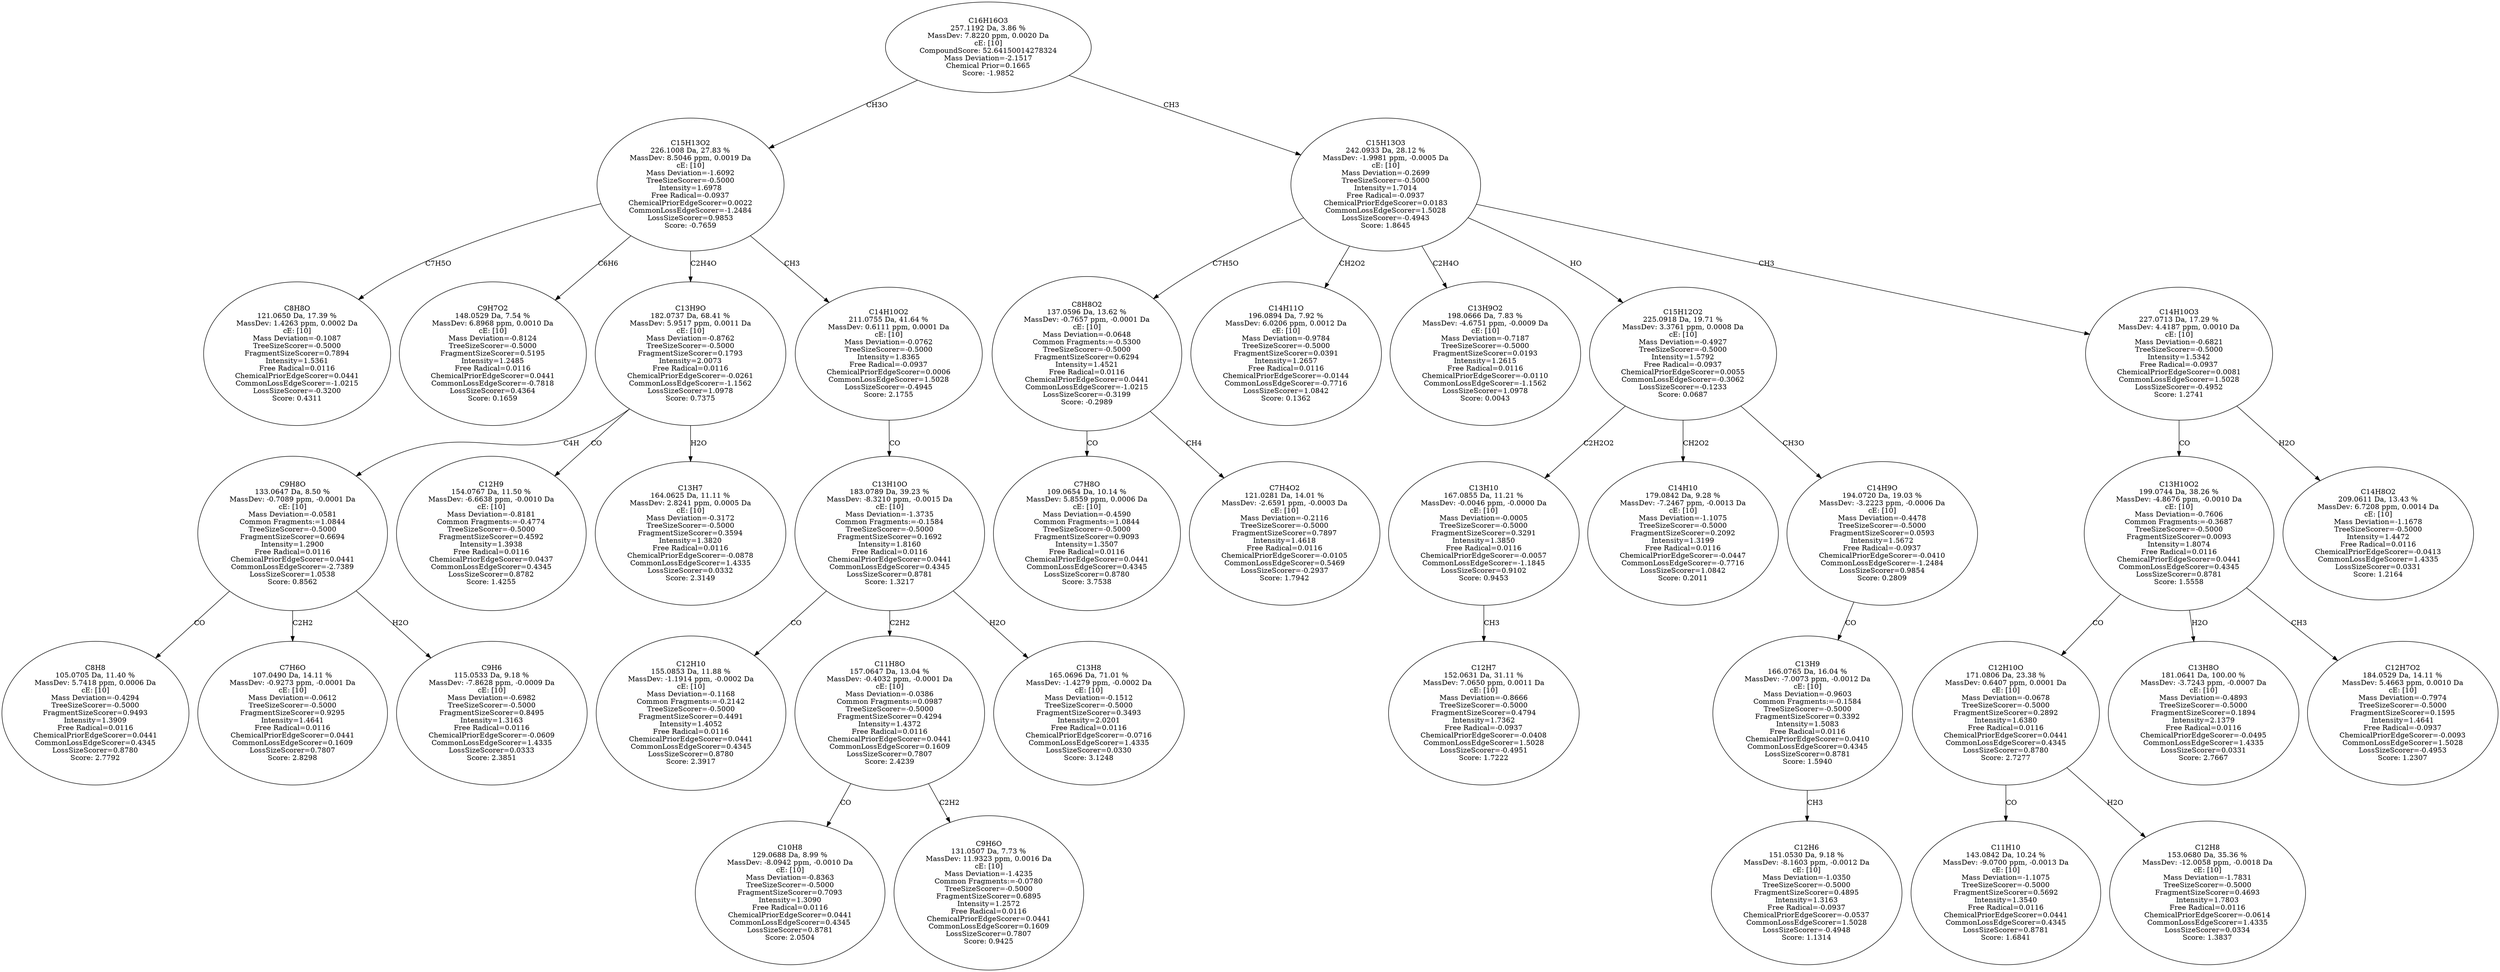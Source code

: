 strict digraph {
v1 [label="C8H8O\n121.0650 Da, 17.39 %\nMassDev: 1.4263 ppm, 0.0002 Da\ncE: [10]\nMass Deviation=-0.1087\nTreeSizeScorer=-0.5000\nFragmentSizeScorer=0.7894\nIntensity=1.5361\nFree Radical=0.0116\nChemicalPriorEdgeScorer=0.0441\nCommonLossEdgeScorer=-1.0215\nLossSizeScorer=-0.3200\nScore: 0.4311"];
v2 [label="C9H7O2\n148.0529 Da, 7.54 %\nMassDev: 6.8968 ppm, 0.0010 Da\ncE: [10]\nMass Deviation=-0.8124\nTreeSizeScorer=-0.5000\nFragmentSizeScorer=0.5195\nIntensity=1.2485\nFree Radical=0.0116\nChemicalPriorEdgeScorer=0.0441\nCommonLossEdgeScorer=-0.7818\nLossSizeScorer=0.4364\nScore: 0.1659"];
v3 [label="C8H8\n105.0705 Da, 11.40 %\nMassDev: 5.7418 ppm, 0.0006 Da\ncE: [10]\nMass Deviation=-0.4294\nTreeSizeScorer=-0.5000\nFragmentSizeScorer=0.9493\nIntensity=1.3909\nFree Radical=0.0116\nChemicalPriorEdgeScorer=0.0441\nCommonLossEdgeScorer=0.4345\nLossSizeScorer=0.8780\nScore: 2.7792"];
v4 [label="C7H6O\n107.0490 Da, 14.11 %\nMassDev: -0.9273 ppm, -0.0001 Da\ncE: [10]\nMass Deviation=-0.0612\nTreeSizeScorer=-0.5000\nFragmentSizeScorer=0.9295\nIntensity=1.4641\nFree Radical=0.0116\nChemicalPriorEdgeScorer=0.0441\nCommonLossEdgeScorer=0.1609\nLossSizeScorer=0.7807\nScore: 2.8298"];
v5 [label="C9H6\n115.0533 Da, 9.18 %\nMassDev: -7.8628 ppm, -0.0009 Da\ncE: [10]\nMass Deviation=-0.6982\nTreeSizeScorer=-0.5000\nFragmentSizeScorer=0.8495\nIntensity=1.3163\nFree Radical=0.0116\nChemicalPriorEdgeScorer=-0.0609\nCommonLossEdgeScorer=1.4335\nLossSizeScorer=0.0333\nScore: 2.3851"];
v6 [label="C9H8O\n133.0647 Da, 8.50 %\nMassDev: -0.7089 ppm, -0.0001 Da\ncE: [10]\nMass Deviation=-0.0581\nCommon Fragments:=1.0844\nTreeSizeScorer=-0.5000\nFragmentSizeScorer=0.6694\nIntensity=1.2900\nFree Radical=0.0116\nChemicalPriorEdgeScorer=0.0441\nCommonLossEdgeScorer=-2.7389\nLossSizeScorer=1.0538\nScore: 0.8562"];
v7 [label="C12H9\n154.0767 Da, 11.50 %\nMassDev: -6.6638 ppm, -0.0010 Da\ncE: [10]\nMass Deviation=-0.8181\nCommon Fragments:=-0.4774\nTreeSizeScorer=-0.5000\nFragmentSizeScorer=0.4592\nIntensity=1.3938\nFree Radical=0.0116\nChemicalPriorEdgeScorer=0.0437\nCommonLossEdgeScorer=0.4345\nLossSizeScorer=0.8782\nScore: 1.4255"];
v8 [label="C13H7\n164.0625 Da, 11.11 %\nMassDev: 2.8241 ppm, 0.0005 Da\ncE: [10]\nMass Deviation=-0.3172\nTreeSizeScorer=-0.5000\nFragmentSizeScorer=0.3594\nIntensity=1.3820\nFree Radical=0.0116\nChemicalPriorEdgeScorer=-0.0878\nCommonLossEdgeScorer=1.4335\nLossSizeScorer=0.0332\nScore: 2.3149"];
v9 [label="C13H9O\n182.0737 Da, 68.41 %\nMassDev: 5.9517 ppm, 0.0011 Da\ncE: [10]\nMass Deviation=-0.8762\nTreeSizeScorer=-0.5000\nFragmentSizeScorer=0.1793\nIntensity=2.0073\nFree Radical=0.0116\nChemicalPriorEdgeScorer=-0.0261\nCommonLossEdgeScorer=-1.1562\nLossSizeScorer=1.0978\nScore: 0.7375"];
v10 [label="C12H10\n155.0853 Da, 11.88 %\nMassDev: -1.1914 ppm, -0.0002 Da\ncE: [10]\nMass Deviation=-0.1168\nCommon Fragments:=-0.2142\nTreeSizeScorer=-0.5000\nFragmentSizeScorer=0.4491\nIntensity=1.4052\nFree Radical=0.0116\nChemicalPriorEdgeScorer=0.0441\nCommonLossEdgeScorer=0.4345\nLossSizeScorer=0.8780\nScore: 2.3917"];
v11 [label="C10H8\n129.0688 Da, 8.99 %\nMassDev: -8.0942 ppm, -0.0010 Da\ncE: [10]\nMass Deviation=-0.8363\nTreeSizeScorer=-0.5000\nFragmentSizeScorer=0.7093\nIntensity=1.3090\nFree Radical=0.0116\nChemicalPriorEdgeScorer=0.0441\nCommonLossEdgeScorer=0.4345\nLossSizeScorer=0.8781\nScore: 2.0504"];
v12 [label="C9H6O\n131.0507 Da, 7.73 %\nMassDev: 11.9323 ppm, 0.0016 Da\ncE: [10]\nMass Deviation=-1.4235\nCommon Fragments:=-0.0780\nTreeSizeScorer=-0.5000\nFragmentSizeScorer=0.6895\nIntensity=1.2572\nFree Radical=0.0116\nChemicalPriorEdgeScorer=0.0441\nCommonLossEdgeScorer=0.1609\nLossSizeScorer=0.7807\nScore: 0.9425"];
v13 [label="C11H8O\n157.0647 Da, 13.04 %\nMassDev: -0.4032 ppm, -0.0001 Da\ncE: [10]\nMass Deviation=-0.0386\nCommon Fragments:=0.0987\nTreeSizeScorer=-0.5000\nFragmentSizeScorer=0.4294\nIntensity=1.4372\nFree Radical=0.0116\nChemicalPriorEdgeScorer=0.0441\nCommonLossEdgeScorer=0.1609\nLossSizeScorer=0.7807\nScore: 2.4239"];
v14 [label="C13H8\n165.0696 Da, 71.01 %\nMassDev: -1.4279 ppm, -0.0002 Da\ncE: [10]\nMass Deviation=-0.1512\nTreeSizeScorer=-0.5000\nFragmentSizeScorer=0.3493\nIntensity=2.0201\nFree Radical=0.0116\nChemicalPriorEdgeScorer=-0.0716\nCommonLossEdgeScorer=1.4335\nLossSizeScorer=0.0330\nScore: 3.1248"];
v15 [label="C13H10O\n183.0789 Da, 39.23 %\nMassDev: -8.3210 ppm, -0.0015 Da\ncE: [10]\nMass Deviation=-1.3735\nCommon Fragments:=-0.1584\nTreeSizeScorer=-0.5000\nFragmentSizeScorer=0.1692\nIntensity=1.8160\nFree Radical=0.0116\nChemicalPriorEdgeScorer=0.0441\nCommonLossEdgeScorer=0.4345\nLossSizeScorer=0.8781\nScore: 1.3217"];
v16 [label="C14H10O2\n211.0755 Da, 41.64 %\nMassDev: 0.6111 ppm, 0.0001 Da\ncE: [10]\nMass Deviation=-0.0762\nTreeSizeScorer=-0.5000\nIntensity=1.8365\nFree Radical=-0.0937\nChemicalPriorEdgeScorer=0.0006\nCommonLossEdgeScorer=1.5028\nLossSizeScorer=-0.4945\nScore: 2.1755"];
v17 [label="C15H13O2\n226.1008 Da, 27.83 %\nMassDev: 8.5046 ppm, 0.0019 Da\ncE: [10]\nMass Deviation=-1.6092\nTreeSizeScorer=-0.5000\nIntensity=1.6978\nFree Radical=-0.0937\nChemicalPriorEdgeScorer=0.0022\nCommonLossEdgeScorer=-1.2484\nLossSizeScorer=0.9853\nScore: -0.7659"];
v18 [label="C7H8O\n109.0654 Da, 10.14 %\nMassDev: 5.8559 ppm, 0.0006 Da\ncE: [10]\nMass Deviation=-0.4590\nCommon Fragments:=1.0844\nTreeSizeScorer=-0.5000\nFragmentSizeScorer=0.9093\nIntensity=1.3507\nFree Radical=0.0116\nChemicalPriorEdgeScorer=0.0441\nCommonLossEdgeScorer=0.4345\nLossSizeScorer=0.8780\nScore: 3.7538"];
v19 [label="C7H4O2\n121.0281 Da, 14.01 %\nMassDev: -2.6591 ppm, -0.0003 Da\ncE: [10]\nMass Deviation=-0.2116\nTreeSizeScorer=-0.5000\nFragmentSizeScorer=0.7897\nIntensity=1.4618\nFree Radical=0.0116\nChemicalPriorEdgeScorer=-0.0105\nCommonLossEdgeScorer=0.5469\nLossSizeScorer=-0.2937\nScore: 1.7942"];
v20 [label="C8H8O2\n137.0596 Da, 13.62 %\nMassDev: -0.7657 ppm, -0.0001 Da\ncE: [10]\nMass Deviation=-0.0648\nCommon Fragments:=-0.5300\nTreeSizeScorer=-0.5000\nFragmentSizeScorer=0.6294\nIntensity=1.4521\nFree Radical=0.0116\nChemicalPriorEdgeScorer=0.0441\nCommonLossEdgeScorer=-1.0215\nLossSizeScorer=-0.3199\nScore: -0.2989"];
v21 [label="C14H11O\n196.0894 Da, 7.92 %\nMassDev: 6.0206 ppm, 0.0012 Da\ncE: [10]\nMass Deviation=-0.9784\nTreeSizeScorer=-0.5000\nFragmentSizeScorer=0.0391\nIntensity=1.2657\nFree Radical=0.0116\nChemicalPriorEdgeScorer=-0.0144\nCommonLossEdgeScorer=-0.7716\nLossSizeScorer=1.0842\nScore: 0.1362"];
v22 [label="C13H9O2\n198.0666 Da, 7.83 %\nMassDev: -4.6751 ppm, -0.0009 Da\ncE: [10]\nMass Deviation=-0.7187\nTreeSizeScorer=-0.5000\nFragmentSizeScorer=0.0193\nIntensity=1.2615\nFree Radical=0.0116\nChemicalPriorEdgeScorer=-0.0110\nCommonLossEdgeScorer=-1.1562\nLossSizeScorer=1.0978\nScore: 0.0043"];
v23 [label="C12H7\n152.0631 Da, 31.11 %\nMassDev: 7.0650 ppm, 0.0011 Da\ncE: [10]\nMass Deviation=-0.8666\nTreeSizeScorer=-0.5000\nFragmentSizeScorer=0.4794\nIntensity=1.7362\nFree Radical=-0.0937\nChemicalPriorEdgeScorer=-0.0408\nCommonLossEdgeScorer=1.5028\nLossSizeScorer=-0.4951\nScore: 1.7222"];
v24 [label="C13H10\n167.0855 Da, 11.21 %\nMassDev: -0.0046 ppm, -0.0000 Da\ncE: [10]\nMass Deviation=-0.0005\nTreeSizeScorer=-0.5000\nFragmentSizeScorer=0.3291\nIntensity=1.3850\nFree Radical=0.0116\nChemicalPriorEdgeScorer=-0.0057\nCommonLossEdgeScorer=-1.1845\nLossSizeScorer=0.9102\nScore: 0.9453"];
v25 [label="C14H10\n179.0842 Da, 9.28 %\nMassDev: -7.2467 ppm, -0.0013 Da\ncE: [10]\nMass Deviation=-1.1075\nTreeSizeScorer=-0.5000\nFragmentSizeScorer=0.2092\nIntensity=1.3199\nFree Radical=0.0116\nChemicalPriorEdgeScorer=-0.0447\nCommonLossEdgeScorer=-0.7716\nLossSizeScorer=1.0842\nScore: 0.2011"];
v26 [label="C12H6\n151.0530 Da, 9.18 %\nMassDev: -8.1603 ppm, -0.0012 Da\ncE: [10]\nMass Deviation=-1.0350\nTreeSizeScorer=-0.5000\nFragmentSizeScorer=0.4895\nIntensity=1.3163\nFree Radical=-0.0937\nChemicalPriorEdgeScorer=-0.0537\nCommonLossEdgeScorer=1.5028\nLossSizeScorer=-0.4948\nScore: 1.1314"];
v27 [label="C13H9\n166.0765 Da, 16.04 %\nMassDev: -7.0073 ppm, -0.0012 Da\ncE: [10]\nMass Deviation=-0.9603\nCommon Fragments:=-0.1584\nTreeSizeScorer=-0.5000\nFragmentSizeScorer=0.3392\nIntensity=1.5083\nFree Radical=0.0116\nChemicalPriorEdgeScorer=0.0410\nCommonLossEdgeScorer=0.4345\nLossSizeScorer=0.8781\nScore: 1.5940"];
v28 [label="C14H9O\n194.0720 Da, 19.03 %\nMassDev: -3.2223 ppm, -0.0006 Da\ncE: [10]\nMass Deviation=-0.4478\nTreeSizeScorer=-0.5000\nFragmentSizeScorer=0.0593\nIntensity=1.5672\nFree Radical=-0.0937\nChemicalPriorEdgeScorer=-0.0410\nCommonLossEdgeScorer=-1.2484\nLossSizeScorer=0.9854\nScore: 0.2809"];
v29 [label="C15H12O2\n225.0918 Da, 19.71 %\nMassDev: 3.3761 ppm, 0.0008 Da\ncE: [10]\nMass Deviation=-0.4927\nTreeSizeScorer=-0.5000\nIntensity=1.5792\nFree Radical=-0.0937\nChemicalPriorEdgeScorer=0.0055\nCommonLossEdgeScorer=-0.3062\nLossSizeScorer=-0.1233\nScore: 0.0687"];
v30 [label="C11H10\n143.0842 Da, 10.24 %\nMassDev: -9.0700 ppm, -0.0013 Da\ncE: [10]\nMass Deviation=-1.1075\nTreeSizeScorer=-0.5000\nFragmentSizeScorer=0.5692\nIntensity=1.3540\nFree Radical=0.0116\nChemicalPriorEdgeScorer=0.0441\nCommonLossEdgeScorer=0.4345\nLossSizeScorer=0.8781\nScore: 1.6841"];
v31 [label="C12H8\n153.0680 Da, 35.36 %\nMassDev: -12.0058 ppm, -0.0018 Da\ncE: [10]\nMass Deviation=-1.7831\nTreeSizeScorer=-0.5000\nFragmentSizeScorer=0.4693\nIntensity=1.7803\nFree Radical=0.0116\nChemicalPriorEdgeScorer=-0.0614\nCommonLossEdgeScorer=1.4335\nLossSizeScorer=0.0334\nScore: 1.3837"];
v32 [label="C12H10O\n171.0806 Da, 23.38 %\nMassDev: 0.6407 ppm, 0.0001 Da\ncE: [10]\nMass Deviation=-0.0678\nTreeSizeScorer=-0.5000\nFragmentSizeScorer=0.2892\nIntensity=1.6380\nFree Radical=0.0116\nChemicalPriorEdgeScorer=0.0441\nCommonLossEdgeScorer=0.4345\nLossSizeScorer=0.8780\nScore: 2.7277"];
v33 [label="C13H8O\n181.0641 Da, 100.00 %\nMassDev: -3.7243 ppm, -0.0007 Da\ncE: [10]\nMass Deviation=-0.4893\nTreeSizeScorer=-0.5000\nFragmentSizeScorer=0.1894\nIntensity=2.1379\nFree Radical=0.0116\nChemicalPriorEdgeScorer=-0.0495\nCommonLossEdgeScorer=1.4335\nLossSizeScorer=0.0331\nScore: 2.7667"];
v34 [label="C12H7O2\n184.0529 Da, 14.11 %\nMassDev: 5.4663 ppm, 0.0010 Da\ncE: [10]\nMass Deviation=-0.7974\nTreeSizeScorer=-0.5000\nFragmentSizeScorer=0.1595\nIntensity=1.4641\nFree Radical=-0.0937\nChemicalPriorEdgeScorer=-0.0093\nCommonLossEdgeScorer=1.5028\nLossSizeScorer=-0.4953\nScore: 1.2307"];
v35 [label="C13H10O2\n199.0744 Da, 38.26 %\nMassDev: -4.8676 ppm, -0.0010 Da\ncE: [10]\nMass Deviation=-0.7606\nCommon Fragments:=-0.3687\nTreeSizeScorer=-0.5000\nFragmentSizeScorer=0.0093\nIntensity=1.8074\nFree Radical=0.0116\nChemicalPriorEdgeScorer=0.0441\nCommonLossEdgeScorer=0.4345\nLossSizeScorer=0.8781\nScore: 1.5558"];
v36 [label="C14H8O2\n209.0611 Da, 13.43 %\nMassDev: 6.7208 ppm, 0.0014 Da\ncE: [10]\nMass Deviation=-1.1678\nTreeSizeScorer=-0.5000\nIntensity=1.4472\nFree Radical=0.0116\nChemicalPriorEdgeScorer=-0.0413\nCommonLossEdgeScorer=1.4335\nLossSizeScorer=0.0331\nScore: 1.2164"];
v37 [label="C14H10O3\n227.0713 Da, 17.29 %\nMassDev: 4.4187 ppm, 0.0010 Da\ncE: [10]\nMass Deviation=-0.6821\nTreeSizeScorer=-0.5000\nIntensity=1.5342\nFree Radical=-0.0937\nChemicalPriorEdgeScorer=0.0081\nCommonLossEdgeScorer=1.5028\nLossSizeScorer=-0.4952\nScore: 1.2741"];
v38 [label="C15H13O3\n242.0933 Da, 28.12 %\nMassDev: -1.9981 ppm, -0.0005 Da\ncE: [10]\nMass Deviation=-0.2699\nTreeSizeScorer=-0.5000\nIntensity=1.7014\nFree Radical=-0.0937\nChemicalPriorEdgeScorer=0.0183\nCommonLossEdgeScorer=1.5028\nLossSizeScorer=-0.4943\nScore: 1.8645"];
v39 [label="C16H16O3\n257.1192 Da, 3.86 %\nMassDev: 7.8220 ppm, 0.0020 Da\ncE: [10]\nCompoundScore: 52.64150014278324\nMass Deviation=-2.1517\nChemical Prior=0.1665\nScore: -1.9852"];
v17 -> v1 [label="C7H5O"];
v17 -> v2 [label="C6H6"];
v6 -> v3 [label="CO"];
v6 -> v4 [label="C2H2"];
v6 -> v5 [label="H2O"];
v9 -> v6 [label="C4H"];
v9 -> v7 [label="CO"];
v9 -> v8 [label="H2O"];
v17 -> v9 [label="C2H4O"];
v15 -> v10 [label="CO"];
v13 -> v11 [label="CO"];
v13 -> v12 [label="C2H2"];
v15 -> v13 [label="C2H2"];
v15 -> v14 [label="H2O"];
v16 -> v15 [label="CO"];
v17 -> v16 [label="CH3"];
v39 -> v17 [label="CH3O"];
v20 -> v18 [label="CO"];
v20 -> v19 [label="CH4"];
v38 -> v20 [label="C7H5O"];
v38 -> v21 [label="CH2O2"];
v38 -> v22 [label="C2H4O"];
v24 -> v23 [label="CH3"];
v29 -> v24 [label="C2H2O2"];
v29 -> v25 [label="CH2O2"];
v27 -> v26 [label="CH3"];
v28 -> v27 [label="CO"];
v29 -> v28 [label="CH3O"];
v38 -> v29 [label="HO"];
v32 -> v30 [label="CO"];
v32 -> v31 [label="H2O"];
v35 -> v32 [label="CO"];
v35 -> v33 [label="H2O"];
v35 -> v34 [label="CH3"];
v37 -> v35 [label="CO"];
v37 -> v36 [label="H2O"];
v38 -> v37 [label="CH3"];
v39 -> v38 [label="CH3"];
}